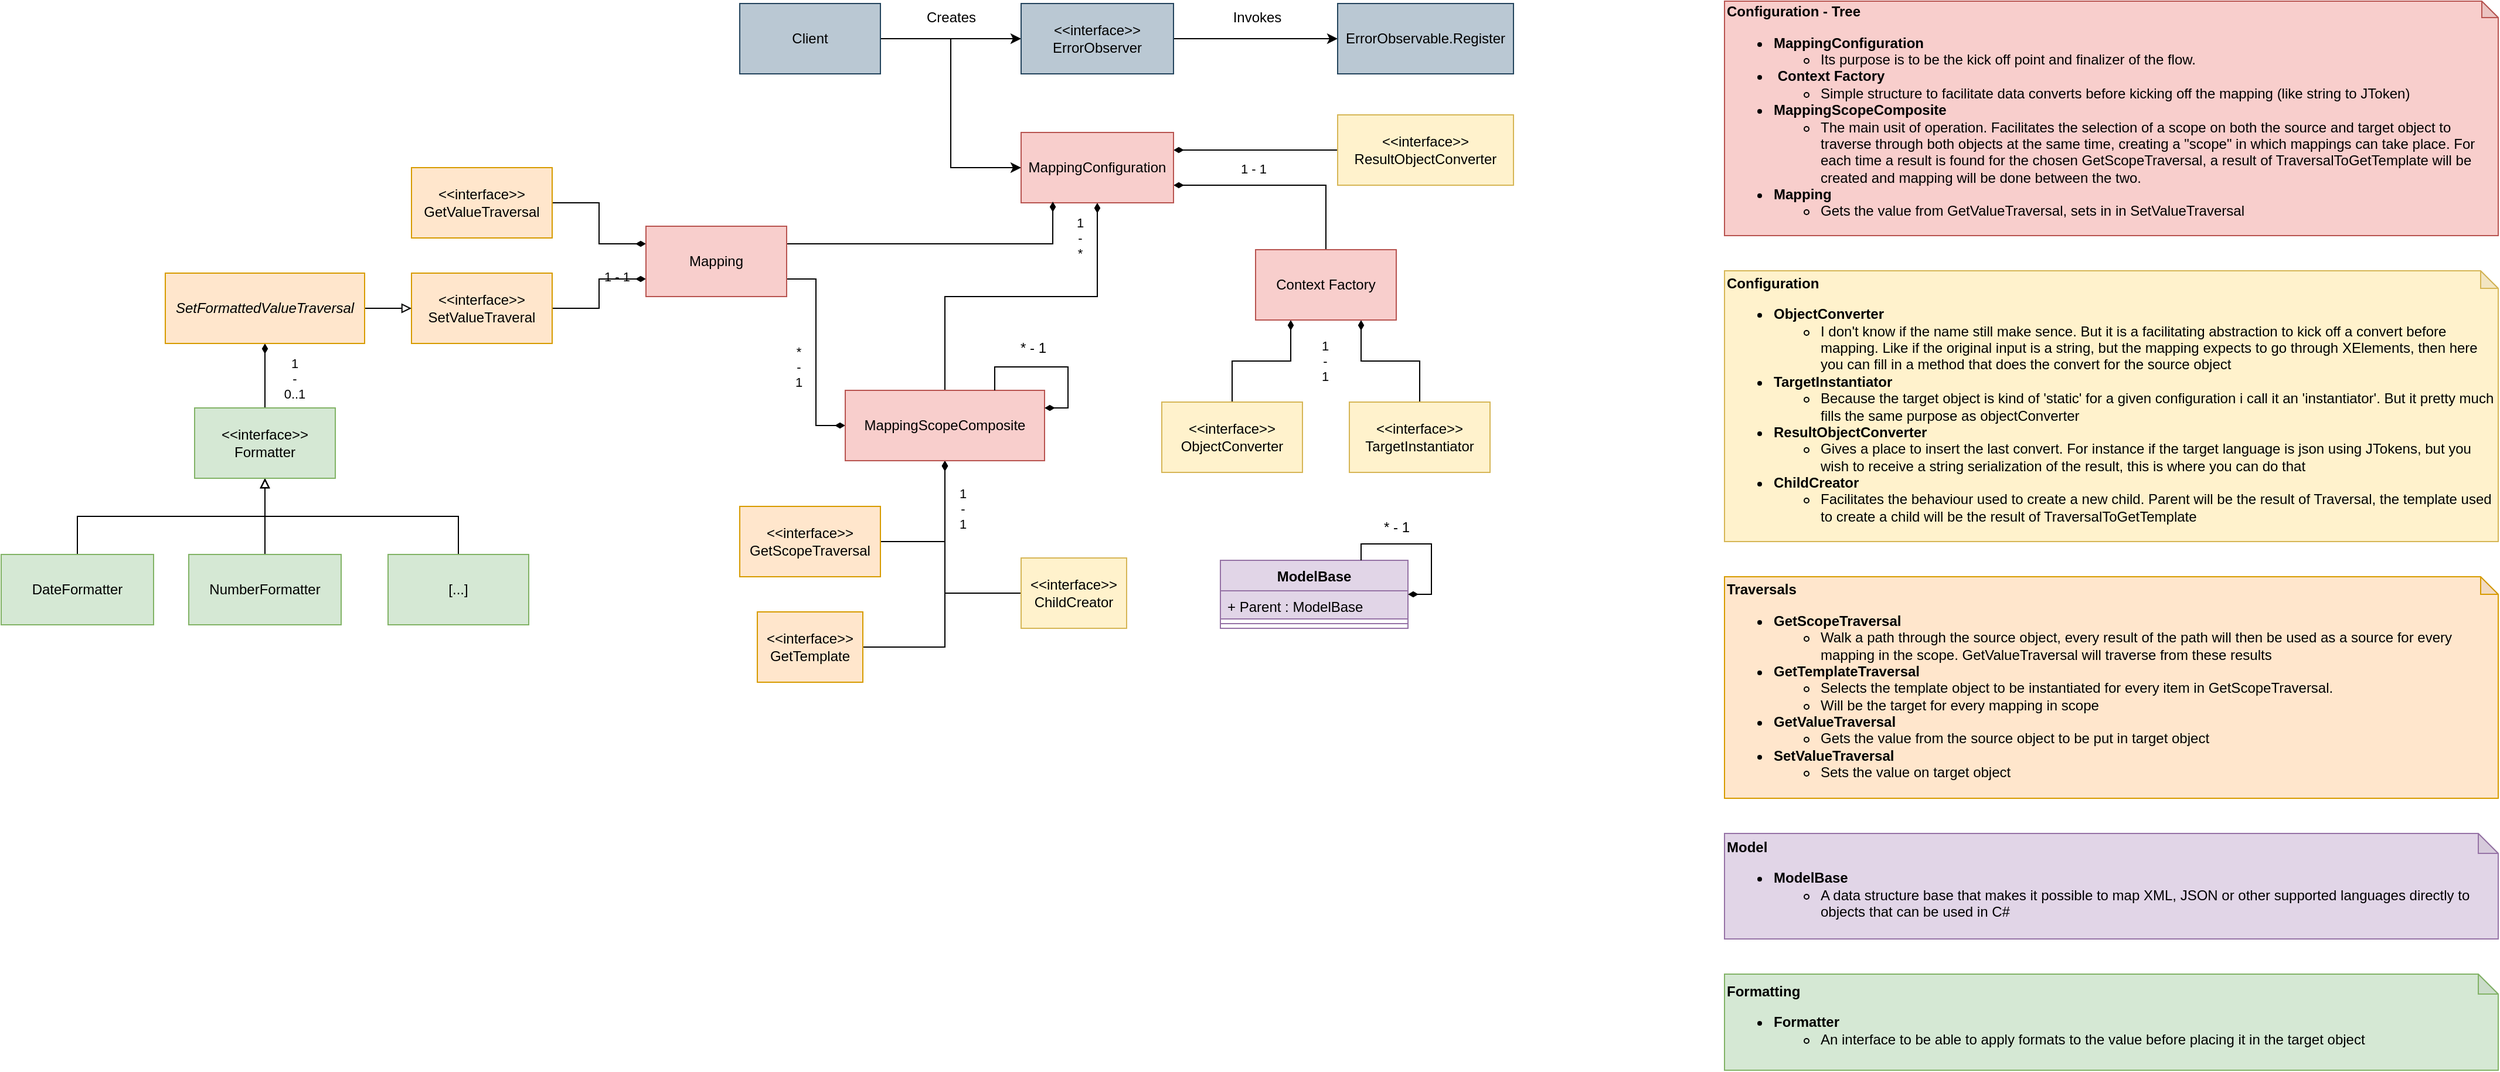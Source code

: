 <mxfile version="12.3.3" type="device" pages="1"><diagram id="NKJI61g4svBPpDYfi4Ff" name="Flow"><mxGraphModel dx="2838" dy="1240" grid="1" gridSize="10" guides="1" tooltips="1" connect="1" arrows="1" fold="1" page="1" pageScale="1" pageWidth="827" pageHeight="1169" math="0" shadow="0"><root><mxCell id="0"/><mxCell id="1" parent="0"/><mxCell id="7-L7uNAoAu1BIZzLxU2F-14" value="1&lt;br&gt;-&lt;br&gt;*" style="edgeStyle=orthogonalEdgeStyle;rounded=0;orthogonalLoop=1;jettySize=auto;html=1;exitX=0.5;exitY=1;exitDx=0;exitDy=0;endArrow=none;endFill=0;startArrow=diamondThin;startFill=1;entryX=0.5;entryY=0;entryDx=0;entryDy=0;" parent="1" source="7-L7uNAoAu1BIZzLxU2F-1" target="7-L7uNAoAu1BIZzLxU2F-13" edge="1"><mxGeometry x="-0.793" y="-15" relative="1" as="geometry"><mxPoint x="270" y="340" as="targetPoint"/><mxPoint as="offset"/></mxGeometry></mxCell><mxCell id="7-L7uNAoAu1BIZzLxU2F-33" value="1 - 1" style="edgeStyle=orthogonalEdgeStyle;rounded=0;orthogonalLoop=1;jettySize=auto;html=1;exitX=1;exitY=0.75;exitDx=0;exitDy=0;entryX=0.5;entryY=0;entryDx=0;entryDy=0;startArrow=diamondThin;startFill=1;endArrow=none;endFill=0;" parent="1" source="7-L7uNAoAu1BIZzLxU2F-1" target="7-L7uNAoAu1BIZzLxU2F-12" edge="1"><mxGeometry x="-0.252" y="14" relative="1" as="geometry"><mxPoint x="-1" as="offset"/></mxGeometry></mxCell><mxCell id="LV3j4Zr44j6JFm8X3JwT-1" style="edgeStyle=orthogonalEdgeStyle;rounded=0;orthogonalLoop=1;jettySize=auto;html=1;exitX=1;exitY=0.25;exitDx=0;exitDy=0;entryX=0;entryY=0.5;entryDx=0;entryDy=0;startArrow=diamondThin;startFill=1;endArrow=none;endFill=0;" parent="1" source="7-L7uNAoAu1BIZzLxU2F-1" target="8RPhoHzHTQjY7W_NBC8A-4" edge="1"><mxGeometry relative="1" as="geometry"/></mxCell><mxCell id="7-L7uNAoAu1BIZzLxU2F-1" value="MappingConfiguration" style="rounded=0;whiteSpace=wrap;html=1;fillColor=#f8cecc;strokeColor=#b85450;" parent="1" vertex="1"><mxGeometry x="300" y="170" width="130" height="60" as="geometry"/></mxCell><mxCell id="7-L7uNAoAu1BIZzLxU2F-4" value="&lt;br&gt;" style="edgeStyle=orthogonalEdgeStyle;rounded=0;orthogonalLoop=1;jettySize=auto;html=1;exitX=1;exitY=0.5;exitDx=0;exitDy=0;entryX=0;entryY=0.5;entryDx=0;entryDy=0;" parent="1" source="7-L7uNAoAu1BIZzLxU2F-2" target="7-L7uNAoAu1BIZzLxU2F-3" edge="1"><mxGeometry relative="1" as="geometry"/></mxCell><mxCell id="7-L7uNAoAu1BIZzLxU2F-7" style="edgeStyle=orthogonalEdgeStyle;rounded=0;orthogonalLoop=1;jettySize=auto;html=1;exitX=1;exitY=0.5;exitDx=0;exitDy=0;entryX=0;entryY=0.5;entryDx=0;entryDy=0;" parent="1" source="7-L7uNAoAu1BIZzLxU2F-2" target="7-L7uNAoAu1BIZzLxU2F-1" edge="1"><mxGeometry relative="1" as="geometry"/></mxCell><mxCell id="LV3j4Zr44j6JFm8X3JwT-5" value="Creates" style="text;html=1;resizable=0;points=[];align=center;verticalAlign=middle;labelBackgroundColor=#ffffff;" parent="7-L7uNAoAu1BIZzLxU2F-7" vertex="1" connectable="0"><mxGeometry x="0.179" y="-2" relative="1" as="geometry"><mxPoint x="2" y="-94" as="offset"/></mxGeometry></mxCell><mxCell id="7-L7uNAoAu1BIZzLxU2F-2" value="Client" style="rounded=0;whiteSpace=wrap;html=1;fillColor=#bac8d3;strokeColor=#23445d;" parent="1" vertex="1"><mxGeometry x="60" y="60" width="120" height="60" as="geometry"/></mxCell><mxCell id="7-L7uNAoAu1BIZzLxU2F-6" style="edgeStyle=orthogonalEdgeStyle;rounded=0;orthogonalLoop=1;jettySize=auto;html=1;exitX=1;exitY=0.5;exitDx=0;exitDy=0;entryX=0;entryY=0.5;entryDx=0;entryDy=0;" parent="1" source="7-L7uNAoAu1BIZzLxU2F-3" target="7-L7uNAoAu1BIZzLxU2F-5" edge="1"><mxGeometry relative="1" as="geometry"/></mxCell><mxCell id="LV3j4Zr44j6JFm8X3JwT-9" value="Invokes" style="text;html=1;resizable=0;points=[];align=center;verticalAlign=middle;labelBackgroundColor=#ffffff;" parent="7-L7uNAoAu1BIZzLxU2F-6" vertex="1" connectable="0"><mxGeometry x="0.319" y="-1" relative="1" as="geometry"><mxPoint x="-22" y="-19" as="offset"/></mxGeometry></mxCell><mxCell id="7-L7uNAoAu1BIZzLxU2F-3" value="&amp;lt;&amp;lt;interface&amp;gt;&amp;gt;&lt;br&gt;ErrorObserver" style="rounded=0;whiteSpace=wrap;html=1;fillColor=#bac8d3;strokeColor=#23445d;" parent="1" vertex="1"><mxGeometry x="300" y="60" width="130" height="60" as="geometry"/></mxCell><mxCell id="7-L7uNAoAu1BIZzLxU2F-5" value="ErrorObservable.Register" style="rounded=0;whiteSpace=wrap;html=1;fillColor=#bac8d3;strokeColor=#23445d;" parent="1" vertex="1"><mxGeometry x="570" y="60" width="150" height="60" as="geometry"/></mxCell><mxCell id="7-L7uNAoAu1BIZzLxU2F-23" value="1&lt;br&gt;-&lt;br&gt;1" style="edgeStyle=orthogonalEdgeStyle;rounded=0;orthogonalLoop=1;jettySize=auto;html=1;exitX=0.25;exitY=1;exitDx=0;exitDy=0;entryX=0.5;entryY=0;entryDx=0;entryDy=0;startArrow=diamondThin;startFill=1;endArrow=none;endFill=0;" parent="1" source="7-L7uNAoAu1BIZzLxU2F-12" target="7-L7uNAoAu1BIZzLxU2F-19" edge="1"><mxGeometry x="-0.405" y="29" relative="1" as="geometry"><mxPoint x="29" y="-29" as="offset"/></mxGeometry></mxCell><mxCell id="7-L7uNAoAu1BIZzLxU2F-24" style="edgeStyle=orthogonalEdgeStyle;rounded=0;orthogonalLoop=1;jettySize=auto;html=1;exitX=0.75;exitY=1;exitDx=0;exitDy=0;entryX=0.5;entryY=0;entryDx=0;entryDy=0;startArrow=diamondThin;startFill=1;endArrow=none;endFill=0;" parent="1" source="7-L7uNAoAu1BIZzLxU2F-12" edge="1" target="7-L7uNAoAu1BIZzLxU2F-30"><mxGeometry relative="1" as="geometry"><mxPoint x="640" y="380" as="targetPoint"/></mxGeometry></mxCell><mxCell id="7-L7uNAoAu1BIZzLxU2F-12" value="Context Factory" style="rounded=0;whiteSpace=wrap;html=1;fillColor=#f8cecc;strokeColor=#b85450;" parent="1" vertex="1"><mxGeometry x="500" y="270" width="120" height="60" as="geometry"/></mxCell><mxCell id="7-L7uNAoAu1BIZzLxU2F-37" value="*&lt;br&gt;-&lt;br&gt;1" style="edgeStyle=orthogonalEdgeStyle;rounded=0;orthogonalLoop=1;jettySize=auto;html=1;exitX=0;exitY=0.5;exitDx=0;exitDy=0;startArrow=diamondThin;startFill=1;endArrow=none;endFill=0;entryX=1;entryY=0.75;entryDx=0;entryDy=0;" parent="1" source="7-L7uNAoAu1BIZzLxU2F-13" target="KhBLfVn1uCLWsVG729IH-3" edge="1"><mxGeometry x="-0.143" y="15" relative="1" as="geometry"><mxPoint as="offset"/><mxPoint x="340" y="660" as="targetPoint"/></mxGeometry></mxCell><mxCell id="7-L7uNAoAu1BIZzLxU2F-49" style="edgeStyle=orthogonalEdgeStyle;rounded=0;orthogonalLoop=1;jettySize=auto;html=1;exitX=0.5;exitY=1;exitDx=0;exitDy=0;entryX=1;entryY=0.5;entryDx=0;entryDy=0;startArrow=diamondThin;startFill=1;endArrow=none;endFill=0;" parent="1" source="7-L7uNAoAu1BIZzLxU2F-13" target="7-L7uNAoAu1BIZzLxU2F-45" edge="1"><mxGeometry relative="1" as="geometry"><Array as="points"><mxPoint x="235" y="609"/></Array></mxGeometry></mxCell><mxCell id="7-L7uNAoAu1BIZzLxU2F-50" style="edgeStyle=orthogonalEdgeStyle;rounded=0;orthogonalLoop=1;jettySize=auto;html=1;exitX=0.5;exitY=1;exitDx=0;exitDy=0;entryX=0;entryY=0.5;entryDx=0;entryDy=0;startArrow=diamondThin;startFill=1;endArrow=none;endFill=0;" parent="1" source="7-L7uNAoAu1BIZzLxU2F-13" target="7-L7uNAoAu1BIZzLxU2F-46" edge="1"><mxGeometry relative="1" as="geometry"><Array as="points"><mxPoint x="235" y="563"/></Array><mxPoint x="126" y="810" as="targetPoint"/></mxGeometry></mxCell><mxCell id="7-L7uNAoAu1BIZzLxU2F-51" value="1&lt;br&gt;-&lt;br&gt;1" style="edgeStyle=orthogonalEdgeStyle;rounded=0;orthogonalLoop=1;jettySize=auto;html=1;exitX=0.5;exitY=1;exitDx=0;exitDy=0;entryX=1;entryY=0.5;entryDx=0;entryDy=0;startArrow=diamondThin;startFill=1;endArrow=none;endFill=0;" parent="1" source="7-L7uNAoAu1BIZzLxU2F-13" target="7-L7uNAoAu1BIZzLxU2F-42" edge="1"><mxGeometry x="-0.349" y="15" relative="1" as="geometry"><Array as="points"><mxPoint x="235" y="519"/></Array><mxPoint as="offset"/></mxGeometry></mxCell><mxCell id="7-L7uNAoAu1BIZzLxU2F-13" value="MappingScopeComposite" style="rounded=0;whiteSpace=wrap;html=1;fillColor=#f8cecc;strokeColor=#b85450;" parent="1" vertex="1"><mxGeometry x="150" y="390" width="170" height="60" as="geometry"/></mxCell><mxCell id="7-L7uNAoAu1BIZzLxU2F-19" value="&amp;lt;&amp;lt;interface&amp;gt;&amp;gt;&lt;br&gt;ObjectConverter" style="rounded=0;whiteSpace=wrap;html=1;fillColor=#fff2cc;strokeColor=#d6b656;" parent="1" vertex="1"><mxGeometry x="420" y="400" width="120" height="60" as="geometry"/></mxCell><mxCell id="7-L7uNAoAu1BIZzLxU2F-30" value="&amp;lt;&amp;lt;interface&amp;gt;&amp;gt;&lt;br&gt;TargetInstantiator" style="rounded=0;whiteSpace=wrap;html=1;fillColor=#fff2cc;strokeColor=#d6b656;" parent="1" vertex="1"><mxGeometry x="580" y="400" width="120" height="60" as="geometry"/></mxCell><mxCell id="7-L7uNAoAu1BIZzLxU2F-34" style="edgeStyle=orthogonalEdgeStyle;rounded=0;orthogonalLoop=1;jettySize=auto;html=1;exitX=1;exitY=0.25;exitDx=0;exitDy=0;entryX=0.75;entryY=0;entryDx=0;entryDy=0;startArrow=diamondThin;startFill=1;endArrow=none;endFill=0;" parent="1" source="7-L7uNAoAu1BIZzLxU2F-13" target="7-L7uNAoAu1BIZzLxU2F-13" edge="1"><mxGeometry relative="1" as="geometry"><Array as="points"><mxPoint x="340" y="405"/><mxPoint x="340" y="370"/><mxPoint x="278" y="370"/></Array></mxGeometry></mxCell><mxCell id="8RPhoHzHTQjY7W_NBC8A-3" value="* - 1" style="text;html=1;resizable=0;points=[];align=center;verticalAlign=middle;labelBackgroundColor=#ffffff;direction=south;" parent="7-L7uNAoAu1BIZzLxU2F-34" vertex="1" connectable="0"><mxGeometry x="-0.036" relative="1" as="geometry"><mxPoint x="-19" y="-16" as="offset"/></mxGeometry></mxCell><mxCell id="7-L7uNAoAu1BIZzLxU2F-42" value="&amp;lt;&amp;lt;interface&amp;gt;&amp;gt;&lt;br&gt;GetScopeTraversal" style="rounded=0;whiteSpace=wrap;html=1;fillColor=#ffe6cc;strokeColor=#d79b00;" parent="1" vertex="1"><mxGeometry x="60" y="489" width="120" height="60" as="geometry"/></mxCell><mxCell id="7-L7uNAoAu1BIZzLxU2F-45" value="&amp;lt;&amp;lt;interface&amp;gt;&amp;gt;&lt;br&gt;GetTemplate" style="rounded=0;whiteSpace=wrap;html=1;fillColor=#ffe6cc;strokeColor=#d79b00;" parent="1" vertex="1"><mxGeometry x="75" y="579" width="90" height="60" as="geometry"/></mxCell><mxCell id="7-L7uNAoAu1BIZzLxU2F-46" value="&amp;lt;&amp;lt;interface&amp;gt;&amp;gt;&lt;br&gt;ChildCreator" style="rounded=0;whiteSpace=wrap;html=1;fillColor=#fff2cc;strokeColor=#d6b656;" parent="1" vertex="1"><mxGeometry x="300" y="533" width="90" height="60" as="geometry"/></mxCell><mxCell id="7-L7uNAoAu1BIZzLxU2F-63" value="ModelBase" style="swimlane;fontStyle=1;align=center;verticalAlign=top;childLayout=stackLayout;horizontal=1;startSize=26;horizontalStack=0;resizeParent=1;resizeParentMax=0;resizeLast=0;collapsible=1;marginBottom=0;fillColor=#e1d5e7;strokeColor=#9673a6;" parent="1" vertex="1"><mxGeometry x="470" y="535" width="160" height="58" as="geometry"/></mxCell><mxCell id="7-L7uNAoAu1BIZzLxU2F-64" value="+ Parent : ModelBase" style="text;strokeColor=#9673a6;fillColor=#e1d5e7;align=left;verticalAlign=top;spacingLeft=4;spacingRight=4;overflow=hidden;rotatable=0;points=[[0,0.5],[1,0.5]];portConstraint=eastwest;" parent="7-L7uNAoAu1BIZzLxU2F-63" vertex="1"><mxGeometry y="26" width="160" height="24" as="geometry"/></mxCell><mxCell id="7-L7uNAoAu1BIZzLxU2F-65" value="" style="line;strokeWidth=1;fillColor=#e1d5e7;align=left;verticalAlign=middle;spacingTop=-1;spacingLeft=3;spacingRight=3;rotatable=0;labelPosition=right;points=[];portConstraint=eastwest;strokeColor=#9673a6;" parent="7-L7uNAoAu1BIZzLxU2F-63" vertex="1"><mxGeometry y="50" width="160" height="8" as="geometry"/></mxCell><mxCell id="7-L7uNAoAu1BIZzLxU2F-72" style="edgeStyle=orthogonalEdgeStyle;rounded=0;orthogonalLoop=1;jettySize=auto;html=1;exitX=1;exitY=0.5;exitDx=0;exitDy=0;entryX=0.75;entryY=0;entryDx=0;entryDy=0;startArrow=diamondThin;startFill=1;endArrow=none;endFill=0;" parent="1" source="7-L7uNAoAu1BIZzLxU2F-63" target="7-L7uNAoAu1BIZzLxU2F-63" edge="1"><mxGeometry relative="1" as="geometry"><Array as="points"><mxPoint x="650" y="564"/><mxPoint x="650" y="521"/><mxPoint x="590" y="521"/></Array></mxGeometry></mxCell><mxCell id="LV3j4Zr44j6JFm8X3JwT-4" value="* - 1" style="text;html=1;resizable=0;points=[];align=center;verticalAlign=middle;labelBackgroundColor=#ffffff;" parent="7-L7uNAoAu1BIZzLxU2F-72" vertex="1" connectable="0"><mxGeometry x="0.086" y="-1" relative="1" as="geometry"><mxPoint x="-19" y="-13" as="offset"/></mxGeometry></mxCell><mxCell id="8RPhoHzHTQjY7W_NBC8A-4" value="&amp;lt;&amp;lt;interface&amp;gt;&amp;gt;&lt;br&gt;ResultObjectConverter" style="rounded=0;whiteSpace=wrap;html=1;fillColor=#fff2cc;strokeColor=#d6b656;" parent="1" vertex="1"><mxGeometry x="570" y="155" width="150" height="60" as="geometry"/></mxCell><mxCell id="LV3j4Zr44j6JFm8X3JwT-10" value="&lt;b&gt;Traversals&lt;br&gt;&lt;/b&gt;&lt;ul&gt;&lt;li&gt;&lt;b&gt;GetScopeTraversal&lt;/b&gt;&lt;/li&gt;&lt;ul&gt;&lt;li&gt;Walk a path through the source object, every result of the path will then be used as a source for every mapping in the scope. GetValueTraversal will traverse from these results&lt;/li&gt;&lt;/ul&gt;&lt;li&gt;&lt;b&gt;GetTemplateTraversal&lt;/b&gt;&lt;/li&gt;&lt;ul&gt;&lt;li&gt;Selects the template object to be instantiated for every item in GetScopeTraversal.&amp;nbsp;&lt;/li&gt;&lt;li&gt;Will be the target for every mapping in scope&lt;/li&gt;&lt;/ul&gt;&lt;li&gt;&lt;b&gt;GetValueTraversal&lt;/b&gt;&lt;/li&gt;&lt;ul&gt;&lt;li&gt;Gets the value from the source object to be put in target object&lt;/li&gt;&lt;/ul&gt;&lt;li&gt;&lt;b&gt;SetValueTraversal&lt;/b&gt;&lt;/li&gt;&lt;ul&gt;&lt;li&gt;Sets the value on target object&lt;/li&gt;&lt;/ul&gt;&lt;/ul&gt;" style="shape=note;whiteSpace=wrap;html=1;backgroundOutline=1;darkOpacity=0.05;size=15;fillColor=#ffe6cc;strokeColor=#d79b00;align=left;" parent="1" vertex="1"><mxGeometry x="900" y="549" width="660" height="189" as="geometry"/></mxCell><mxCell id="LV3j4Zr44j6JFm8X3JwT-11" value="&lt;b&gt;Configuration - Tree&lt;/b&gt;&lt;br&gt;&lt;ul&gt;&lt;li&gt;&lt;b&gt;MappingConfiguration&lt;/b&gt;&lt;br&gt;&lt;/li&gt;&lt;ul&gt;&lt;li&gt;Its purpose is to be the kick off point and finalizer of the flow.&lt;/li&gt;&lt;/ul&gt;&lt;li&gt;&amp;nbsp;&lt;b&gt;Context Factory&lt;/b&gt;&lt;br&gt;&lt;ul&gt;&lt;li&gt;Simple structure to facilitate data converts before kicking off the mapping (like string to JToken)&lt;/li&gt;&lt;/ul&gt;&lt;/li&gt;&lt;li&gt;&lt;b&gt;MappingScopeComposite&lt;/b&gt;&lt;/li&gt;&lt;ul&gt;&lt;li&gt;The main usit of operation. Facilitates the selection of a scope on both the source and target object to traverse through both objects at the same time, creating a &quot;scope&quot; in which mappings can take place. For each time a result is found for the chosen GetScopeTraversal, a result of TraversalToGetTemplate will be created and mapping will be done between the two.&lt;/li&gt;&lt;/ul&gt;&lt;li&gt;&lt;b&gt;Mapping&lt;/b&gt;&lt;/li&gt;&lt;ul&gt;&lt;li&gt;Gets the value from GetValueTraversal, sets in in SetValueTraversal&lt;/li&gt;&lt;/ul&gt;&lt;/ul&gt;&lt;b&gt;&lt;/b&gt;" style="shape=note;whiteSpace=wrap;html=1;backgroundOutline=1;darkOpacity=0.05;fillColor=#f8cecc;strokeColor=#b85450;size=14;align=left;" parent="1" vertex="1"><mxGeometry x="900" y="58" width="660" height="200" as="geometry"/></mxCell><mxCell id="LV3j4Zr44j6JFm8X3JwT-18" value="&lt;div&gt;&lt;b&gt;Model&lt;/b&gt;&lt;/div&gt;&lt;ul&gt;&lt;li&gt;&lt;span&gt;&lt;b&gt;ModelBase&lt;/b&gt;&lt;/span&gt;&lt;/li&gt;&lt;ul&gt;&lt;li&gt;&lt;span&gt;A data structure base that makes it possible to map XML, JSON or other supported languages directly to objects that can be used in C#&lt;/span&gt;&lt;/li&gt;&lt;/ul&gt;&lt;/ul&gt;" style="shape=note;whiteSpace=wrap;html=1;backgroundOutline=1;darkOpacity=0.05;size=17;fillColor=#e1d5e7;strokeColor=#9673a6;align=left;" parent="1" vertex="1"><mxGeometry x="900" y="768" width="660" height="90" as="geometry"/></mxCell><mxCell id="KhBLfVn1uCLWsVG729IH-1" value="1 - 1" style="edgeStyle=orthogonalEdgeStyle;rounded=0;orthogonalLoop=1;jettySize=auto;html=1;exitX=0;exitY=0.25;exitDx=0;exitDy=0;startArrow=diamondThin;startFill=1;endArrow=none;endFill=0;entryX=1;entryY=0.5;entryDx=0;entryDy=0;" parent="1" source="KhBLfVn1uCLWsVG729IH-3" target="KhBLfVn1uCLWsVG729IH-4" edge="1"><mxGeometry x="-0.309" y="14" relative="1" as="geometry"><mxPoint x="-50" y="230" as="targetPoint"/><mxPoint x="14" y="14" as="offset"/></mxGeometry></mxCell><mxCell id="KhBLfVn1uCLWsVG729IH-2" style="edgeStyle=orthogonalEdgeStyle;rounded=0;orthogonalLoop=1;jettySize=auto;html=1;exitX=0;exitY=0.75;exitDx=0;exitDy=0;entryX=1;entryY=0.5;entryDx=0;entryDy=0;startArrow=diamondThin;startFill=1;endArrow=none;endFill=0;" parent="1" source="KhBLfVn1uCLWsVG729IH-3" target="KhBLfVn1uCLWsVG729IH-5" edge="1"><mxGeometry relative="1" as="geometry"/></mxCell><mxCell id="KhBLfVn1uCLWsVG729IH-6" value="" style="edgeStyle=orthogonalEdgeStyle;rounded=0;orthogonalLoop=1;jettySize=auto;html=1;exitX=1;exitY=0.25;exitDx=0;exitDy=0;entryX=0.208;entryY=0.983;entryDx=0;entryDy=0;entryPerimeter=0;endArrow=diamondThin;endFill=1;" parent="1" source="KhBLfVn1uCLWsVG729IH-3" target="7-L7uNAoAu1BIZzLxU2F-1" edge="1"><mxGeometry x="0.84" y="107" relative="1" as="geometry"><mxPoint as="offset"/></mxGeometry></mxCell><mxCell id="KhBLfVn1uCLWsVG729IH-3" value="Mapping" style="rounded=0;whiteSpace=wrap;html=1;fillColor=#f8cecc;strokeColor=#b85450;" parent="1" vertex="1"><mxGeometry x="-20" y="250" width="120" height="60" as="geometry"/></mxCell><mxCell id="KhBLfVn1uCLWsVG729IH-4" value="&amp;lt;&amp;lt;interface&amp;gt;&amp;gt;&lt;br&gt;GetValueTraversal" style="rounded=0;whiteSpace=wrap;html=1;fillColor=#ffe6cc;strokeColor=#d79b00;" parent="1" vertex="1"><mxGeometry x="-220" y="200" width="120" height="60" as="geometry"/></mxCell><mxCell id="KhBLfVn1uCLWsVG729IH-5" value="&amp;lt;&amp;lt;interface&amp;gt;&amp;gt;&lt;br&gt;SetValueTraveral" style="rounded=0;whiteSpace=wrap;html=1;fillColor=#ffe6cc;strokeColor=#d79b00;" parent="1" vertex="1"><mxGeometry x="-220" y="290" width="120" height="60" as="geometry"/></mxCell><mxCell id="PItmqXRjTGOMfvz5Yxhh-3" style="edgeStyle=orthogonalEdgeStyle;rounded=0;orthogonalLoop=1;jettySize=auto;html=1;exitX=1;exitY=0.5;exitDx=0;exitDy=0;entryX=0;entryY=0.5;entryDx=0;entryDy=0;endArrow=block;endFill=0;" edge="1" parent="1" source="PItmqXRjTGOMfvz5Yxhh-1" target="KhBLfVn1uCLWsVG729IH-5"><mxGeometry relative="1" as="geometry"/></mxCell><mxCell id="PItmqXRjTGOMfvz5Yxhh-6" value="1&lt;br&gt;-&lt;br&gt;0..1" style="edgeStyle=orthogonalEdgeStyle;rounded=0;orthogonalLoop=1;jettySize=auto;html=1;exitX=0.5;exitY=1;exitDx=0;exitDy=0;entryX=0.5;entryY=0;entryDx=0;entryDy=0;endArrow=none;endFill=0;startArrow=diamondThin;startFill=1;" edge="1" parent="1" source="PItmqXRjTGOMfvz5Yxhh-1" target="PItmqXRjTGOMfvz5Yxhh-35"><mxGeometry x="0.077" y="25" relative="1" as="geometry"><mxPoint as="offset"/></mxGeometry></mxCell><mxCell id="PItmqXRjTGOMfvz5Yxhh-1" value="&lt;i&gt;SetFormattedValueTraversal&lt;/i&gt;" style="rounded=0;whiteSpace=wrap;html=1;fillColor=#ffe6cc;strokeColor=#d79b00;" vertex="1" parent="1"><mxGeometry x="-430" y="290" width="170" height="60" as="geometry"/></mxCell><mxCell id="PItmqXRjTGOMfvz5Yxhh-18" style="edgeStyle=orthogonalEdgeStyle;rounded=0;orthogonalLoop=1;jettySize=auto;html=1;exitX=0.5;exitY=0;exitDx=0;exitDy=0;entryX=0.5;entryY=1;entryDx=0;entryDy=0;startArrow=none;startFill=0;endArrow=block;endFill=0;" edge="1" parent="1" source="PItmqXRjTGOMfvz5Yxhh-13" target="PItmqXRjTGOMfvz5Yxhh-35"><mxGeometry relative="1" as="geometry"><mxPoint x="-261.714" y="500.714" as="targetPoint"/></mxGeometry></mxCell><mxCell id="PItmqXRjTGOMfvz5Yxhh-13" value="DateFormatter" style="rounded=0;whiteSpace=wrap;html=1;fillColor=#d5e8d4;strokeColor=#82b366;" vertex="1" parent="1"><mxGeometry x="-570" y="530" width="130" height="60" as="geometry"/></mxCell><mxCell id="PItmqXRjTGOMfvz5Yxhh-19" style="edgeStyle=orthogonalEdgeStyle;rounded=0;orthogonalLoop=1;jettySize=auto;html=1;exitX=0.5;exitY=0;exitDx=0;exitDy=0;startArrow=none;startFill=0;endArrow=block;endFill=0;entryX=0.5;entryY=1;entryDx=0;entryDy=0;" edge="1" parent="1" source="PItmqXRjTGOMfvz5Yxhh-14" target="PItmqXRjTGOMfvz5Yxhh-35"><mxGeometry relative="1" as="geometry"><mxPoint x="-261.714" y="500.714" as="targetPoint"/></mxGeometry></mxCell><mxCell id="PItmqXRjTGOMfvz5Yxhh-14" value="NumberFormatter" style="rounded=0;whiteSpace=wrap;html=1;fillColor=#d5e8d4;strokeColor=#82b366;" vertex="1" parent="1"><mxGeometry x="-410" y="530" width="130" height="60" as="geometry"/></mxCell><mxCell id="PItmqXRjTGOMfvz5Yxhh-20" style="edgeStyle=orthogonalEdgeStyle;rounded=0;orthogonalLoop=1;jettySize=auto;html=1;exitX=0.5;exitY=0;exitDx=0;exitDy=0;startArrow=none;startFill=0;endArrow=block;endFill=0;entryX=0.5;entryY=1;entryDx=0;entryDy=0;" edge="1" parent="1" source="PItmqXRjTGOMfvz5Yxhh-15" target="PItmqXRjTGOMfvz5Yxhh-35"><mxGeometry relative="1" as="geometry"><mxPoint x="-261.714" y="500.714" as="targetPoint"/></mxGeometry></mxCell><mxCell id="PItmqXRjTGOMfvz5Yxhh-15" value="[...]" style="rounded=0;whiteSpace=wrap;html=1;fillColor=#d5e8d4;strokeColor=#82b366;" vertex="1" parent="1"><mxGeometry x="-240" y="530" width="120" height="60" as="geometry"/></mxCell><mxCell id="PItmqXRjTGOMfvz5Yxhh-32" value="&lt;b&gt;Configuration&lt;br&gt;&lt;/b&gt;&lt;ul&gt;&lt;li&gt;&lt;b&gt;ObjectConverter&lt;/b&gt;&lt;/li&gt;&lt;ul&gt;&lt;li&gt;I don't know if the name still make sence. But it is a facilitating abstraction to kick off a convert before mapping. Like if the original input is a string, but the mapping expects to go through XElements, then here you can fill in a method that does the convert for the source object&lt;/li&gt;&lt;/ul&gt;&lt;li&gt;&lt;b&gt;TargetInstantiator&lt;/b&gt;&lt;/li&gt;&lt;ul&gt;&lt;li&gt;Because the target object is kind of 'static' for a given configuration i call it an 'instantiator'. But it pretty much fills the same purpose as objectConverter&lt;/li&gt;&lt;/ul&gt;&lt;li&gt;&lt;b&gt;ResultObjectConverter&lt;/b&gt;&lt;/li&gt;&lt;ul&gt;&lt;li&gt;Gives a place to insert the last convert. For instance if the target language is json using JTokens, but you wish to receive a string serialization of the result, this is where you can do that&lt;/li&gt;&lt;/ul&gt;&lt;li&gt;&lt;b&gt;ChildCreator&lt;/b&gt;&lt;br&gt;&lt;/li&gt;&lt;ul&gt;&lt;li&gt;&lt;span&gt;Facilitates the behaviour used to create a new child. Parent will be the result of Traversal, the template used to create a child will be the result of TraversalToGetTemplate&lt;/span&gt;&lt;br&gt;&lt;/li&gt;&lt;/ul&gt;&lt;/ul&gt;" style="shape=note;whiteSpace=wrap;html=1;backgroundOutline=1;darkOpacity=0.05;size=15;fillColor=#fff2cc;strokeColor=#d6b656;align=left;" vertex="1" parent="1"><mxGeometry x="900" y="288" width="660" height="231" as="geometry"/></mxCell><mxCell id="PItmqXRjTGOMfvz5Yxhh-35" value="&amp;lt;&amp;lt;interface&amp;gt;&amp;gt;&lt;br&gt;Formatter" style="rounded=0;whiteSpace=wrap;html=1;fillColor=#d5e8d4;strokeColor=#82b366;" vertex="1" parent="1"><mxGeometry x="-405" y="405" width="120" height="60" as="geometry"/></mxCell><mxCell id="PItmqXRjTGOMfvz5Yxhh-37" value="&lt;div&gt;&lt;b&gt;Formatting&lt;/b&gt;&lt;/div&gt;&lt;ul&gt;&lt;li&gt;&lt;span&gt;&lt;b&gt;Formatter&lt;/b&gt;&lt;/span&gt;&lt;/li&gt;&lt;ul&gt;&lt;li&gt;&lt;span&gt;An interface to be able to apply formats to the value before placing it in the target object&lt;/span&gt;&lt;/li&gt;&lt;/ul&gt;&lt;/ul&gt;" style="shape=note;whiteSpace=wrap;html=1;backgroundOutline=1;darkOpacity=0.05;size=17;fillColor=#d5e8d4;strokeColor=#82b366;align=left;" vertex="1" parent="1"><mxGeometry x="900" y="888" width="660" height="82" as="geometry"/></mxCell></root></mxGraphModel></diagram></mxfile>